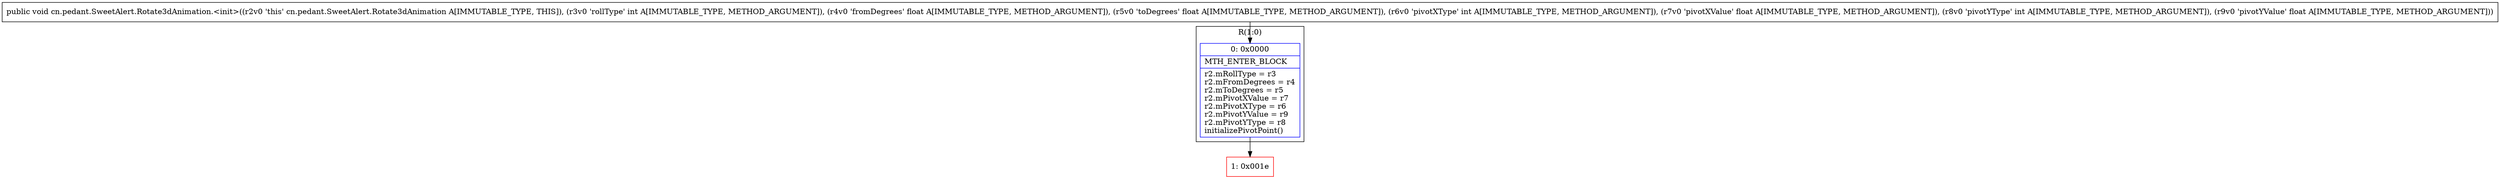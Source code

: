 digraph "CFG forcn.pedant.SweetAlert.Rotate3dAnimation.\<init\>(IFFIFIF)V" {
subgraph cluster_Region_972937800 {
label = "R(1:0)";
node [shape=record,color=blue];
Node_0 [shape=record,label="{0\:\ 0x0000|MTH_ENTER_BLOCK\l|r2.mRollType = r3\lr2.mFromDegrees = r4\lr2.mToDegrees = r5\lr2.mPivotXValue = r7\lr2.mPivotXType = r6\lr2.mPivotYValue = r9\lr2.mPivotYType = r8\linitializePivotPoint()\l}"];
}
Node_1 [shape=record,color=red,label="{1\:\ 0x001e}"];
MethodNode[shape=record,label="{public void cn.pedant.SweetAlert.Rotate3dAnimation.\<init\>((r2v0 'this' cn.pedant.SweetAlert.Rotate3dAnimation A[IMMUTABLE_TYPE, THIS]), (r3v0 'rollType' int A[IMMUTABLE_TYPE, METHOD_ARGUMENT]), (r4v0 'fromDegrees' float A[IMMUTABLE_TYPE, METHOD_ARGUMENT]), (r5v0 'toDegrees' float A[IMMUTABLE_TYPE, METHOD_ARGUMENT]), (r6v0 'pivotXType' int A[IMMUTABLE_TYPE, METHOD_ARGUMENT]), (r7v0 'pivotXValue' float A[IMMUTABLE_TYPE, METHOD_ARGUMENT]), (r8v0 'pivotYType' int A[IMMUTABLE_TYPE, METHOD_ARGUMENT]), (r9v0 'pivotYValue' float A[IMMUTABLE_TYPE, METHOD_ARGUMENT])) }"];
MethodNode -> Node_0;
Node_0 -> Node_1;
}

